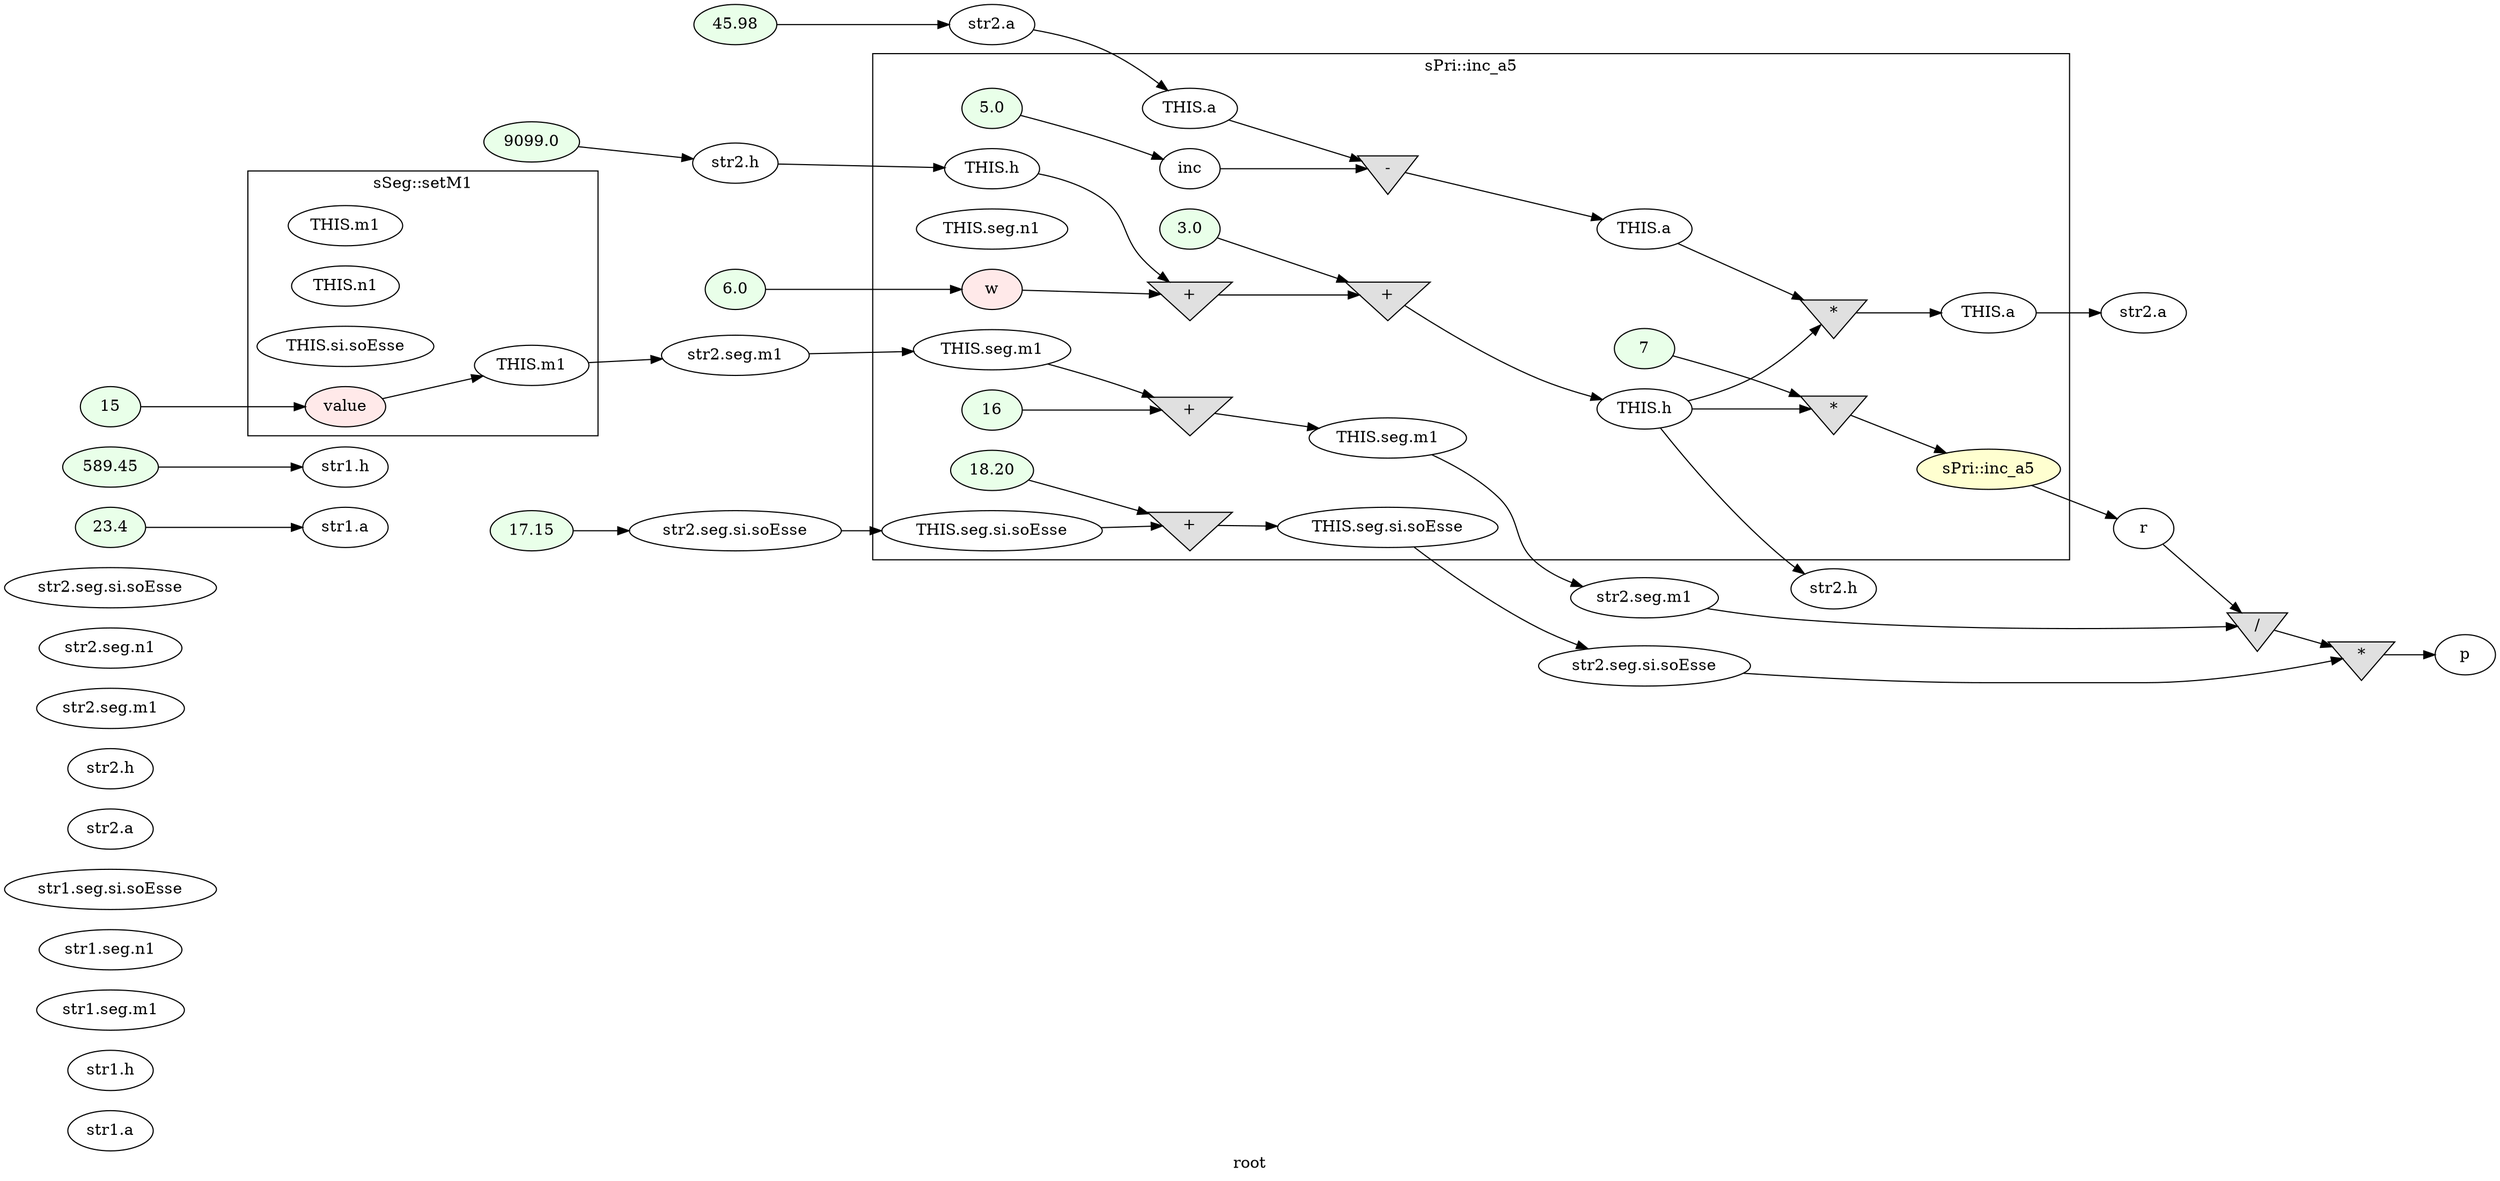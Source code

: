 digraph G
{
rankdir=LR;
label = "root";
	node_000031 [ label = "str1.a", startingline=41 ]
	node_000032 [ label = "str1.h", startingline=41 ]
	node_000033 [ label = "str1.seg.m1", startingline=41 ]
	node_000034 [ label = "str1.seg.n1", startingline=41 ]
	node_000035 [ label = "str1.seg.si.soEsse", startingline=41 ]
	node_000036 [ label = "str2.a", startingline=41 ]
	node_000037 [ label = "str2.h", startingline=41 ]
	node_000038 [ label = "str2.seg.m1", startingline=41 ]
	node_000039 [ label = "str2.seg.n1", startingline=41 ]
	node_000040 [ label = "str2.seg.si.soEsse", startingline=41 ]
	node_000041 [ label = "23.4", style=filled, fillcolor="#E9FFE9", startingline=43 ]
	node_000042 [ label = "str1.a", startingline=43 ]
	node_000043 [ label = "589.45", style=filled, fillcolor="#E9FFE9", startingline=44 ]
	node_000044 [ label = "str1.h", startingline=44 ]
	node_000045 [ label = "45.98", style=filled, fillcolor="#E9FFE9", startingline=46 ]
	node_000046 [ label = "str2.a", startingline=46 ]
	node_000047 [ label = "9099.0", style=filled, fillcolor="#E9FFE9", startingline=47 ]
	node_000048 [ label = "str2.h", startingline=47 ]
	node_000049 [ label = "15", style=filled, fillcolor="#E9FFE9", startingline=49 ]
	node_000055 [ label = "str2.seg.m1", startingline=49 ]
	node_000056 [ label = "17.15", style=filled, fillcolor="#E9FFE9", startingline=50 ]
	node_000057 [ label = "str2.seg.si.soEsse", startingline=50 ]
	node_000058 [ label = "6.0", style=filled, fillcolor="#E9FFE9", startingline=52 ]
	node_000084 [ label = "str2.a", startingline=52 ]
	node_000085 [ label = "str2.h", startingline=52 ]
	node_000086 [ label = "str2.seg.m1", startingline=52 ]
	node_000087 [ label = "str2.seg.si.soEsse", startingline=52 ]
	node_000088 [ label = "r", startingline=52 ]
	node_000089 [ label = "/", shape=invtriangle, style=filled, fillcolor="#E0E0E0", startingline=54 ]
	node_000090 [ label = "*", shape=invtriangle, style=filled, fillcolor="#E0E0E0", startingline=54 ]
	node_000091 [ label = "p", startingline=54 ]
subgraph cluster_1 {
label = "sSeg::setM1";
parent = "G";
startingline = 49;
	node_000050 [ label = "THIS.m1", startingline=7 ]
	node_000051 [ label = "THIS.n1", startingline=7 ]
	node_000052 [ label = "THIS.si.soEsse", startingline=7 ]
	node_000053 [ label = "value", style=filled, fillcolor="#FFE9E9", startingline=7 ]
	node_000054 [ label = "THIS.m1", startingline=17 ]
}
subgraph cluster_2 {
label = "sPri::inc_a5";
parent = "G";
startingline = 52;
	node_000059 [ label = "THIS.a", startingline=27 ]
	node_000060 [ label = "THIS.h", startingline=27 ]
	node_000061 [ label = "THIS.seg.m1", startingline=27 ]
	node_000062 [ label = "THIS.seg.n1", startingline=27 ]
	node_000063 [ label = "THIS.seg.si.soEsse", startingline=27 ]
	node_000064 [ label = "w", style=filled, fillcolor="#FFE9E9", startingline=27 ]
	node_000065 [ label = "5.0", style=filled, fillcolor="#E9FFE9", startingline=30 ]
	node_000066 [ label = "inc", startingline=30 ]
	node_000067 [ label = "-", shape=invtriangle, style=filled, fillcolor="#E0E0E0", startingline=31 ]
	node_000068 [ label = "THIS.a", startingline=31 ]
	node_000069 [ label = "+", shape=invtriangle, style=filled, fillcolor="#E0E0E0", startingline=32 ]
	node_000070 [ label = "3.0", style=filled, fillcolor="#E9FFE9", startingline=32 ]
	node_000071 [ label = "+", shape=invtriangle, style=filled, fillcolor="#E0E0E0", startingline=32 ]
	node_000072 [ label = "THIS.h", startingline=32 ]
	node_000073 [ label = "*", shape=invtriangle, style=filled, fillcolor="#E0E0E0", startingline=33 ]
	node_000074 [ label = "THIS.a", startingline=33 ]
	node_000075 [ label = "16", style=filled, fillcolor="#E9FFE9", startingline=34 ]
	node_000076 [ label = "+", shape=invtriangle, style=filled, fillcolor="#E0E0E0", startingline=34 ]
	node_000077 [ label = "THIS.seg.m1", startingline=34 ]
	node_000078 [ label = "18.20", style=filled, fillcolor="#E9FFE9", startingline=35 ]
	node_000079 [ label = "+", shape=invtriangle, style=filled, fillcolor="#E0E0E0", startingline=35 ]
	node_000080 [ label = "THIS.seg.si.soEsse", startingline=35 ]
	node_000081 [ label = "7", style=filled, fillcolor="#E9FFE9", startingline=36 ]
	node_000082 [ label = "*", shape=invtriangle, style=filled, fillcolor="#E0E0E0", startingline=36 ]
	node_000083 [ label = "sPri::inc_a5", style=filled, fillcolor="#FFFFD0", startingline=36 ]
}
	node_000041 -> node_000042
	node_000043 -> node_000044
	node_000045 -> node_000046
	node_000046 -> node_000059
	node_000047 -> node_000048
	node_000048 -> node_000060
	node_000049 -> node_000053
	node_000055 -> node_000061
	node_000056 -> node_000057
	node_000057 -> node_000063
	node_000058 -> node_000064
	node_000086 -> node_000089
	node_000087 -> node_000090
	node_000088 -> node_000089
	node_000089 -> node_000090
	node_000090 -> node_000091
	node_000053 -> node_000054
	node_000054 -> node_000055
	node_000059 -> node_000067
	node_000060 -> node_000069
	node_000061 -> node_000076
	node_000063 -> node_000079
	node_000064 -> node_000069
	node_000065 -> node_000066
	node_000066 -> node_000067
	node_000067 -> node_000068
	node_000068 -> node_000073
	node_000069 -> node_000071
	node_000070 -> node_000071
	node_000071 -> node_000072
	node_000072 -> node_000073
	node_000072 -> node_000082
	node_000072 -> node_000085
	node_000073 -> node_000074
	node_000074 -> node_000084
	node_000075 -> node_000076
	node_000076 -> node_000077
	node_000077 -> node_000086
	node_000078 -> node_000079
	node_000079 -> node_000080
	node_000080 -> node_000087
	node_000081 -> node_000082
	node_000082 -> node_000083
	node_000083 -> node_000088
}
